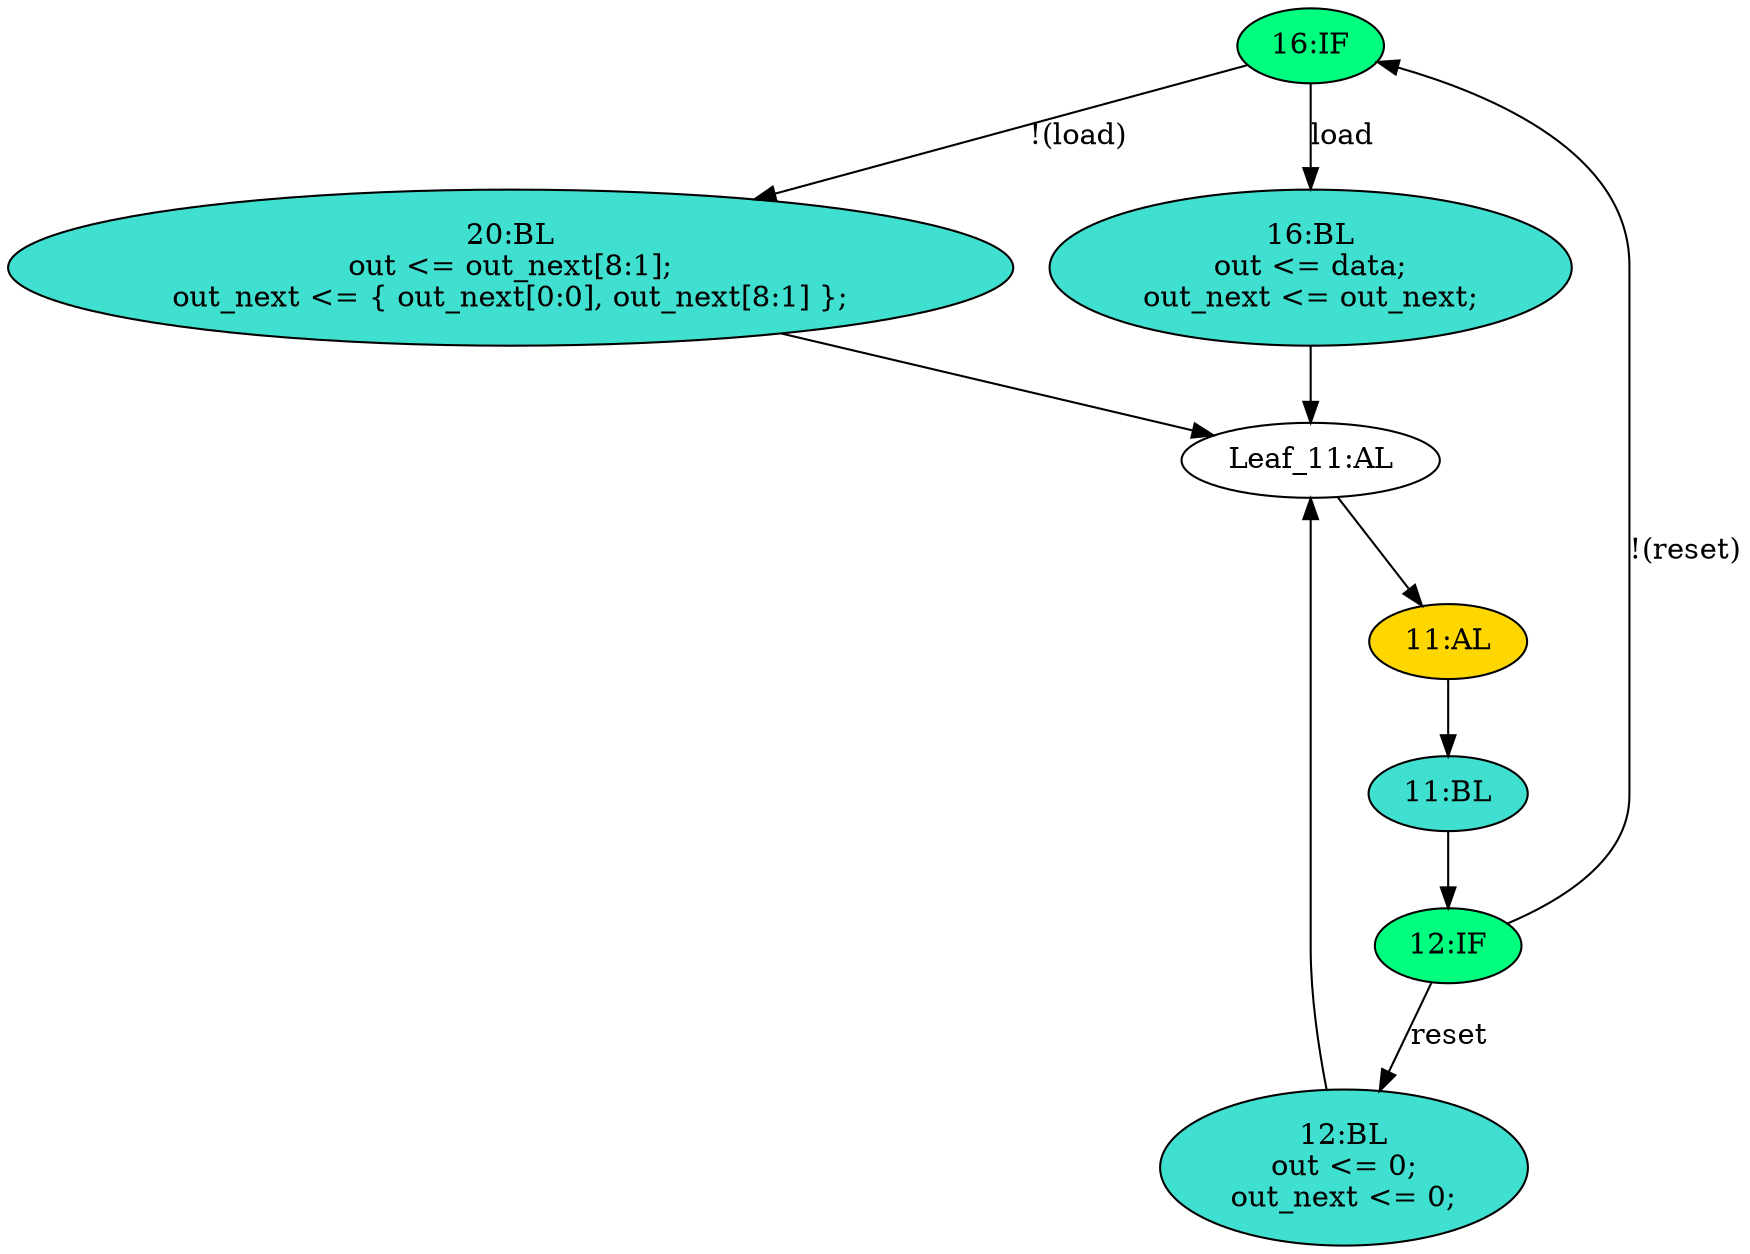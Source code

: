strict digraph "compose( ,  )" {
	node [label="\N"];
	"16:IF"	[ast="<pyverilog.vparser.ast.IfStatement object at 0x7faeb1526550>",
		fillcolor=springgreen,
		label="16:IF",
		statements="[]",
		style=filled,
		typ=IfStatement];
	"20:BL"	[ast="<pyverilog.vparser.ast.Block object at 0x7faeb15aa250>",
		fillcolor=turquoise,
		label="20:BL
out <= out_next[8:1];
out_next <= { out_next[0:0], out_next[8:1] };",
		statements="[<pyverilog.vparser.ast.NonblockingSubstitution object at 0x7faeb15aa390>, <pyverilog.vparser.ast.NonblockingSubstitution object \
at 0x7faeb1198d10>]",
		style=filled,
		typ=Block];
	"16:IF" -> "20:BL"	[cond="['load']",
		label="!(load)",
		lineno=16];
	"16:BL"	[ast="<pyverilog.vparser.ast.Block object at 0x7faeb1526ad0>",
		fillcolor=turquoise,
		label="16:BL
out <= data;
out_next <= out_next;",
		statements="[<pyverilog.vparser.ast.NonblockingSubstitution object at 0x7faeb1526150>, <pyverilog.vparser.ast.NonblockingSubstitution object \
at 0x7faeb1526f50>]",
		style=filled,
		typ=Block];
	"16:IF" -> "16:BL"	[cond="['load']",
		label=load,
		lineno=16];
	"12:IF"	[ast="<pyverilog.vparser.ast.IfStatement object at 0x7faeb1531050>",
		fillcolor=springgreen,
		label="12:IF",
		statements="[]",
		style=filled,
		typ=IfStatement];
	"12:IF" -> "16:IF"	[cond="['reset']",
		label="!(reset)",
		lineno=12];
	"12:BL"	[ast="<pyverilog.vparser.ast.Block object at 0x7faeb1531550>",
		fillcolor=turquoise,
		label="12:BL
out <= 0;
out_next <= 0;",
		statements="[<pyverilog.vparser.ast.NonblockingSubstitution object at 0x7faeb1531450>, <pyverilog.vparser.ast.NonblockingSubstitution object \
at 0x7faeb153d6d0>]",
		style=filled,
		typ=Block];
	"12:IF" -> "12:BL"	[cond="['reset']",
		label=reset,
		lineno=12];
	"Leaf_11:AL"	[def_var="['out_next', 'out']",
		label="Leaf_11:AL"];
	"20:BL" -> "Leaf_11:AL"	[cond="[]",
		lineno=None];
	"11:BL"	[ast="<pyverilog.vparser.ast.Block object at 0x7faeb14ce550>",
		fillcolor=turquoise,
		label="11:BL",
		statements="[]",
		style=filled,
		typ=Block];
	"11:BL" -> "12:IF"	[cond="[]",
		lineno=None];
	"11:AL"	[ast="<pyverilog.vparser.ast.Always object at 0x7faeb1523ed0>",
		clk_sens=True,
		fillcolor=gold,
		label="11:AL",
		sens="['clk']",
		statements="[]",
		style=filled,
		typ=Always,
		use_var="['reset', 'load', 'out_next', 'data']"];
	"Leaf_11:AL" -> "11:AL";
	"12:BL" -> "Leaf_11:AL"	[cond="[]",
		lineno=None];
	"11:AL" -> "11:BL"	[cond="[]",
		lineno=None];
	"16:BL" -> "Leaf_11:AL"	[cond="[]",
		lineno=None];
}

